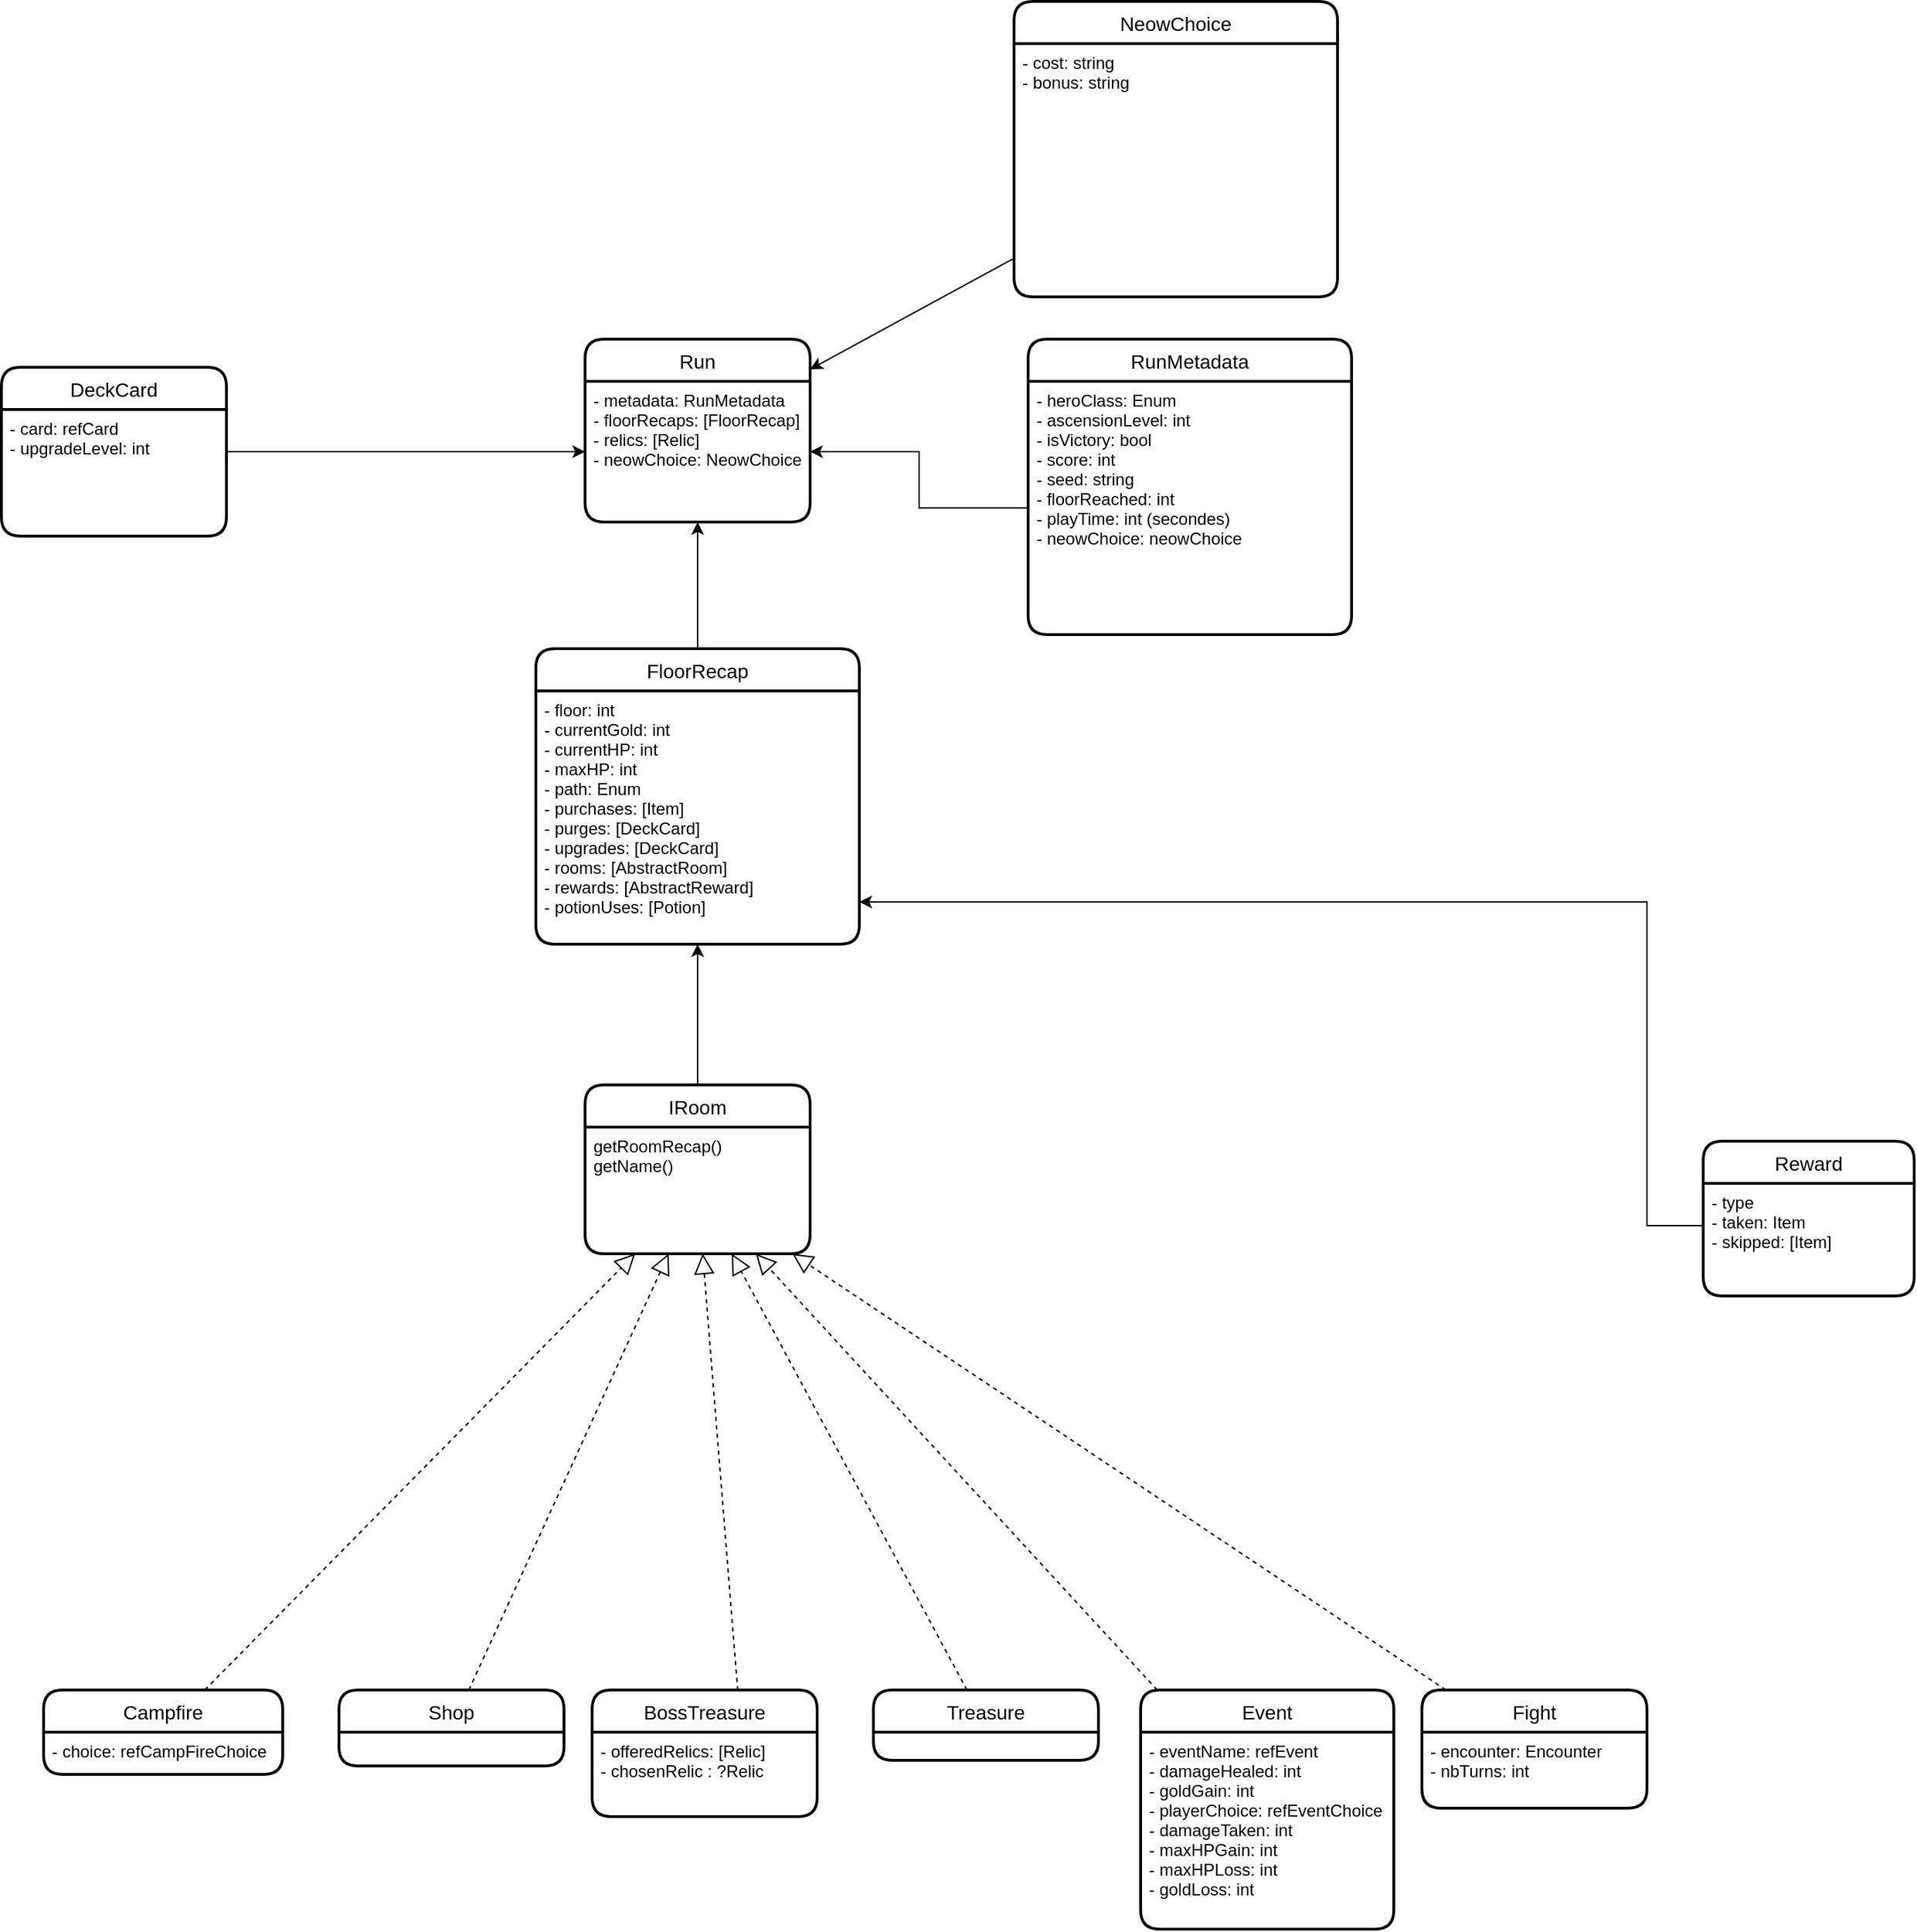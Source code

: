 <mxfile version="20.8.10" type="device" pages="3"><diagram id="__bjtMobuQ8AHCKMtktA" name="entities"><mxGraphModel grid="1" page="1" gridSize="10" guides="1" tooltips="1" connect="1" arrows="1" fold="1" pageScale="1" pageWidth="850" pageHeight="1100" math="0" shadow="0"><root><mxCell id="0"/><mxCell id="1" parent="0"/><mxCell id="xttFW7SoUimQ9JEL-Un5-18" value="Run" style="swimlane;childLayout=stackLayout;horizontal=1;startSize=30;horizontalStack=0;rounded=1;fontSize=14;fontStyle=0;strokeWidth=2;resizeParent=0;resizeLast=1;shadow=0;dashed=0;align=center;" parent="1" vertex="1"><mxGeometry x="505" y="-260" width="160" height="130" as="geometry"/></mxCell><mxCell id="xttFW7SoUimQ9JEL-Un5-19" value="- metadata: RunMetadata&#10;- floorRecaps: [FloorRecap]&#10;- relics: [Relic]&#10;- neowChoice: NeowChoice" style="align=left;strokeColor=none;fillColor=none;spacingLeft=4;fontSize=12;verticalAlign=top;resizable=0;rotatable=0;part=1;" parent="xttFW7SoUimQ9JEL-Un5-18" vertex="1"><mxGeometry y="30" width="160" height="100" as="geometry"/></mxCell><mxCell id="kKe2tscRux23aEhaXwMP-4" style="edgeStyle=orthogonalEdgeStyle;rounded=0;orthogonalLoop=1;jettySize=auto;html=1;" parent="1" source="HCP4y4RJg5TcRMAci0TC-3" target="kKe2tscRux23aEhaXwMP-2" edge="1"><mxGeometry relative="1" as="geometry"><mxPoint x="585" y="290" as="sourcePoint"/></mxGeometry></mxCell><mxCell id="xttFW7SoUimQ9JEL-Un5-28" value="Fight" style="swimlane;childLayout=stackLayout;horizontal=1;startSize=30;horizontalStack=0;rounded=1;fontSize=14;fontStyle=0;strokeWidth=2;resizeParent=0;resizeLast=1;shadow=0;dashed=0;align=center;" parent="1" vertex="1"><mxGeometry x="1100" y="700" width="160" height="84" as="geometry"/></mxCell><mxCell id="xttFW7SoUimQ9JEL-Un5-29" value="- encounter: Encounter&#10;- nbTurns: int" style="align=left;strokeColor=none;fillColor=none;spacingLeft=4;fontSize=12;verticalAlign=top;resizable=0;rotatable=0;part=1;" parent="xttFW7SoUimQ9JEL-Un5-28" vertex="1"><mxGeometry y="30" width="160" height="54" as="geometry"/></mxCell><mxCell id="KuW1IxUz2nxv2-13lNVI-3" value="BossTreasure" style="swimlane;childLayout=stackLayout;horizontal=1;startSize=30;horizontalStack=0;rounded=1;fontSize=14;fontStyle=0;strokeWidth=2;resizeParent=0;resizeLast=1;shadow=0;dashed=0;align=center;" parent="1" vertex="1"><mxGeometry x="510" y="700" width="160" height="90" as="geometry"/></mxCell><mxCell id="KuW1IxUz2nxv2-13lNVI-4" value="- offeredRelics: [Relic]&#10;- chosenRelic : ?Relic" style="align=left;strokeColor=none;fillColor=none;spacingLeft=4;fontSize=12;verticalAlign=top;resizable=0;rotatable=0;part=1;" parent="KuW1IxUz2nxv2-13lNVI-3" vertex="1"><mxGeometry y="30" width="160" height="60" as="geometry"/></mxCell><mxCell id="p4-s3XXNlzBC_nkne51O-3" value="Shop" style="swimlane;childLayout=stackLayout;horizontal=1;startSize=30;horizontalStack=0;rounded=1;fontSize=14;fontStyle=0;strokeWidth=2;resizeParent=0;resizeLast=1;shadow=0;dashed=0;align=center;" parent="1" vertex="1"><mxGeometry x="330" y="700" width="160" height="54" as="geometry"/></mxCell><mxCell id="p4-s3XXNlzBC_nkne51O-8" value="Treasure" style="swimlane;childLayout=stackLayout;horizontal=1;startSize=30;horizontalStack=0;rounded=1;fontSize=14;fontStyle=0;strokeWidth=2;resizeParent=0;resizeLast=1;shadow=0;dashed=0;align=center;" parent="1" vertex="1"><mxGeometry x="710" y="700" width="160" height="50" as="geometry"/></mxCell><mxCell id="p4-s3XXNlzBC_nkne51O-11" value="Event" style="swimlane;childLayout=stackLayout;horizontal=1;startSize=30;horizontalStack=0;rounded=1;fontSize=14;fontStyle=0;strokeWidth=2;resizeParent=0;resizeLast=1;shadow=0;dashed=0;align=center;" parent="1" vertex="1"><mxGeometry x="900" y="700" width="180" height="170" as="geometry"/></mxCell><mxCell id="p4-s3XXNlzBC_nkne51O-12" value="- eventName: refEvent&#10;- damageHealed: int&#10;- goldGain: int&#10;- playerChoice: refEventChoice&#10;- damageTaken: int&#10;- maxHPGain: int&#10;- maxHPLoss: int&#10;- goldLoss: int" style="align=left;strokeColor=none;fillColor=none;spacingLeft=4;fontSize=12;verticalAlign=top;resizable=0;rotatable=0;part=1;" parent="p4-s3XXNlzBC_nkne51O-11" vertex="1"><mxGeometry y="30" width="180" height="140" as="geometry"/></mxCell><mxCell id="p4-s3XXNlzBC_nkne51O-15" style="edgeStyle=orthogonalEdgeStyle;rounded=0;orthogonalLoop=1;jettySize=auto;html=1;" parent="1" target="kKe2tscRux23aEhaXwMP-2" edge="1"><mxGeometry relative="1" as="geometry"><Array as="points"><mxPoint x="1260" y="370"/><mxPoint x="1260" y="140"/></Array><mxPoint x="1300" y="370" as="sourcePoint"/></mxGeometry></mxCell><mxCell id="Ylfm8XxSoLaUDDj4i5cH-5" style="edgeStyle=orthogonalEdgeStyle;rounded=0;orthogonalLoop=1;jettySize=auto;html=1;entryX=0;entryY=0.5;entryDx=0;entryDy=0;" parent="1" source="Ylfm8XxSoLaUDDj4i5cH-3" target="xttFW7SoUimQ9JEL-Un5-19" edge="1"><mxGeometry relative="1" as="geometry"/></mxCell><mxCell id="Ylfm8XxSoLaUDDj4i5cH-3" value="DeckCard" style="swimlane;childLayout=stackLayout;horizontal=1;startSize=30;horizontalStack=0;rounded=1;fontSize=14;fontStyle=0;strokeWidth=2;resizeParent=0;resizeLast=1;shadow=0;dashed=0;align=center;" parent="1" vertex="1"><mxGeometry x="90" y="-240" width="160" height="120" as="geometry"/></mxCell><mxCell id="Ylfm8XxSoLaUDDj4i5cH-4" value="- card: refCard&#10;- upgradeLevel: int" style="align=left;strokeColor=none;fillColor=none;spacingLeft=4;fontSize=12;verticalAlign=top;resizable=0;rotatable=0;part=1;" parent="Ylfm8XxSoLaUDDj4i5cH-3" vertex="1"><mxGeometry y="30" width="160" height="90" as="geometry"/></mxCell><mxCell id="5c_Pihc_yApweVrvU1Uz-2" value="Campfire" style="swimlane;childLayout=stackLayout;horizontal=1;startSize=30;horizontalStack=0;rounded=1;fontSize=14;fontStyle=0;strokeWidth=2;resizeParent=0;resizeLast=1;shadow=0;dashed=0;align=center;" parent="1" vertex="1"><mxGeometry x="120" y="700" width="170" height="60" as="geometry"/></mxCell><mxCell id="5c_Pihc_yApweVrvU1Uz-3" value="- choice: refCampFireChoice" style="align=left;strokeColor=none;fillColor=none;spacingLeft=4;fontSize=12;verticalAlign=top;resizable=0;rotatable=0;part=1;" parent="5c_Pihc_yApweVrvU1Uz-2" vertex="1"><mxGeometry y="30" width="170" height="30" as="geometry"/></mxCell><mxCell id="kKe2tscRux23aEhaXwMP-3" style="edgeStyle=orthogonalEdgeStyle;rounded=0;orthogonalLoop=1;jettySize=auto;html=1;exitX=0.5;exitY=0;exitDx=0;exitDy=0;" parent="1" source="kKe2tscRux23aEhaXwMP-1" target="xttFW7SoUimQ9JEL-Un5-18" edge="1"><mxGeometry relative="1" as="geometry"/></mxCell><mxCell id="kKe2tscRux23aEhaXwMP-1" value="FloorRecap" style="swimlane;childLayout=stackLayout;horizontal=1;startSize=30;horizontalStack=0;rounded=1;fontSize=14;fontStyle=0;strokeWidth=2;resizeParent=0;resizeLast=1;shadow=0;dashed=0;align=center;" parent="1" vertex="1"><mxGeometry x="470" y="-40" width="230" height="210" as="geometry"/></mxCell><mxCell id="kKe2tscRux23aEhaXwMP-2" value="- floor: int&#10;- currentGold: int&#10;- currentHP: int&#10;- maxHP: int&#10;- path: Enum&#10;- purchases: [Item]&#10;- purges: [DeckCard]&#10;- upgrades: [DeckCard]&#10;- rooms: [AbstractRoom]&#10;- rewards: [AbstractReward]&#10;- potionUses: [Potion]" style="align=left;strokeColor=none;fillColor=none;spacingLeft=4;fontSize=12;verticalAlign=top;resizable=0;rotatable=0;part=1;" parent="kKe2tscRux23aEhaXwMP-1" vertex="1"><mxGeometry y="30" width="230" height="180" as="geometry"/></mxCell><mxCell id="7b0A8TiL0tzYv6noufIh-1" value="RunMetadata" style="swimlane;childLayout=stackLayout;horizontal=1;startSize=30;horizontalStack=0;rounded=1;fontSize=14;fontStyle=0;strokeWidth=2;resizeParent=0;resizeLast=1;shadow=0;dashed=0;align=center;" parent="1" vertex="1"><mxGeometry x="820" y="-260" width="230" height="210" as="geometry"/></mxCell><mxCell id="7b0A8TiL0tzYv6noufIh-2" value="- heroClass: Enum&#10;- ascensionLevel: int&#10;- isVictory: bool&#10;- score: int&#10;- seed: string&#10;- floorReached: int&#10;- playTime: int (secondes)&#10;- neowChoice: neowChoice" style="align=left;strokeColor=none;fillColor=none;spacingLeft=4;fontSize=12;verticalAlign=top;resizable=0;rotatable=0;part=1;" parent="7b0A8TiL0tzYv6noufIh-1" vertex="1"><mxGeometry y="30" width="230" height="180" as="geometry"/></mxCell><mxCell id="7b0A8TiL0tzYv6noufIh-3" style="edgeStyle=orthogonalEdgeStyle;rounded=0;orthogonalLoop=1;jettySize=auto;html=1;exitX=0;exitY=0.5;exitDx=0;exitDy=0;" parent="1" source="7b0A8TiL0tzYv6noufIh-2" target="xttFW7SoUimQ9JEL-Un5-19" edge="1"><mxGeometry relative="1" as="geometry"/></mxCell><mxCell id="_qoiexSCk1TqXEXSjQTU-2" value="NeowChoice" style="swimlane;childLayout=stackLayout;horizontal=1;startSize=30;horizontalStack=0;rounded=1;fontSize=14;fontStyle=0;strokeWidth=2;resizeParent=0;resizeLast=1;shadow=0;dashed=0;align=center;" parent="1" vertex="1"><mxGeometry x="810" y="-500" width="230" height="210" as="geometry"/></mxCell><mxCell id="_qoiexSCk1TqXEXSjQTU-3" value="- cost: string&#10;- bonus: string" style="align=left;strokeColor=none;fillColor=none;spacingLeft=4;fontSize=12;verticalAlign=top;resizable=0;rotatable=0;part=1;" parent="_qoiexSCk1TqXEXSjQTU-2" vertex="1"><mxGeometry y="30" width="230" height="180" as="geometry"/></mxCell><mxCell id="HCP4y4RJg5TcRMAci0TC-3" value="IRoom" style="swimlane;childLayout=stackLayout;horizontal=1;startSize=30;horizontalStack=0;rounded=1;fontSize=14;fontStyle=0;strokeWidth=2;resizeParent=0;resizeLast=1;shadow=0;dashed=0;align=center;" parent="1" vertex="1"><mxGeometry x="505" y="270" width="160" height="120" as="geometry"/></mxCell><mxCell id="HCP4y4RJg5TcRMAci0TC-4" value="getRoomRecap()&#10;getName()" style="align=left;strokeColor=none;fillColor=none;spacingLeft=4;fontSize=12;verticalAlign=top;resizable=0;rotatable=0;part=1;" parent="HCP4y4RJg5TcRMAci0TC-3" vertex="1"><mxGeometry y="30" width="160" height="90" as="geometry"/></mxCell><mxCell id="HCP4y4RJg5TcRMAci0TC-6" value="" style="endArrow=block;dashed=1;endFill=0;endSize=12;html=1;rounded=0;" parent="1" source="5c_Pihc_yApweVrvU1Uz-2" target="HCP4y4RJg5TcRMAci0TC-4" edge="1"><mxGeometry width="160" relative="1" as="geometry"><mxPoint x="560" y="380" as="sourcePoint"/><mxPoint x="720" y="380" as="targetPoint"/></mxGeometry></mxCell><mxCell id="HCP4y4RJg5TcRMAci0TC-7" value="" style="endArrow=block;dashed=1;endFill=0;endSize=12;html=1;rounded=0;" parent="1" source="p4-s3XXNlzBC_nkne51O-3" target="HCP4y4RJg5TcRMAci0TC-4" edge="1"><mxGeometry width="160" relative="1" as="geometry"><mxPoint x="-42.595" y="710" as="sourcePoint"/><mxPoint x="516.392" y="390" as="targetPoint"/></mxGeometry></mxCell><mxCell id="HCP4y4RJg5TcRMAci0TC-8" value="" style="endArrow=block;dashed=1;endFill=0;endSize=12;html=1;rounded=0;exitX=0.647;exitY=0.003;exitDx=0;exitDy=0;exitPerimeter=0;" parent="1" source="KuW1IxUz2nxv2-13lNVI-3" target="HCP4y4RJg5TcRMAci0TC-4" edge="1"><mxGeometry width="160" relative="1" as="geometry"><mxPoint x="171.662" y="706.0" as="sourcePoint"/><mxPoint x="542.229" y="390" as="targetPoint"/></mxGeometry></mxCell><mxCell id="HCP4y4RJg5TcRMAci0TC-9" value="" style="endArrow=block;dashed=1;endFill=0;endSize=12;html=1;rounded=0;" parent="1" source="p4-s3XXNlzBC_nkne51O-8" target="HCP4y4RJg5TcRMAci0TC-4" edge="1"><mxGeometry width="160" relative="1" as="geometry"><mxPoint x="503.52" y="706.27" as="sourcePoint"/><mxPoint x="583.605" y="390" as="targetPoint"/></mxGeometry></mxCell><mxCell id="HCP4y4RJg5TcRMAci0TC-10" value="" style="endArrow=block;dashed=1;endFill=0;endSize=12;html=1;rounded=0;" parent="1" source="p4-s3XXNlzBC_nkne51O-11" target="HCP4y4RJg5TcRMAci0TC-4" edge="1"><mxGeometry width="160" relative="1" as="geometry"><mxPoint x="786.859" y="710" as="sourcePoint"/><mxPoint x="618.654" y="390" as="targetPoint"/></mxGeometry></mxCell><mxCell id="HCP4y4RJg5TcRMAci0TC-11" value="" style="endArrow=block;dashed=1;endFill=0;endSize=12;html=1;rounded=0;" parent="1" source="xttFW7SoUimQ9JEL-Un5-28" target="HCP4y4RJg5TcRMAci0TC-4" edge="1"><mxGeometry width="160" relative="1" as="geometry"><mxPoint x="972.167" y="710" as="sourcePoint"/><mxPoint x="641.5" y="390" as="targetPoint"/></mxGeometry></mxCell><mxCell id="2" value="Reward" style="swimlane;childLayout=stackLayout;horizontal=1;startSize=30;horizontalStack=0;rounded=1;fontSize=14;fontStyle=0;strokeWidth=2;resizeParent=0;resizeLast=1;shadow=0;dashed=0;align=center;" vertex="1" parent="1"><mxGeometry x="1300" y="310" width="150" height="110" as="geometry"/></mxCell><mxCell id="3" value="- type&#10;- taken: Item&#10;- skipped: [Item]" style="align=left;strokeColor=none;fillColor=none;spacingLeft=4;fontSize=12;verticalAlign=top;resizable=0;rotatable=0;part=1;" vertex="1" parent="2"><mxGeometry y="30" width="150" height="80" as="geometry"/></mxCell><mxCell id="4" style="edgeStyle=none;html=1;" edge="1" parent="1" source="_qoiexSCk1TqXEXSjQTU-3" target="xttFW7SoUimQ9JEL-Un5-18"><mxGeometry relative="1" as="geometry"/></mxCell></root></mxGraphModel></diagram><diagram id="QLfHClA8jTwEr3TQm0oh" name="referentiels"><mxGraphModel dx="1360" dy="1943" grid="1" gridSize="10" guides="1" tooltips="1" connect="1" arrows="1" fold="1" page="1" pageScale="1" pageWidth="850" pageHeight="1100" math="0" shadow="0"><root><mxCell id="0"/><mxCell id="1" parent="0"/><mxCell id="jTBQ9KQ7SUlOizYW02W--1" value="RefEvent" style="swimlane;fontStyle=1;align=center;verticalAlign=top;childLayout=stackLayout;horizontal=1;startSize=26;horizontalStack=0;resizeParent=1;resizeParentMax=0;resizeLast=0;collapsible=1;marginBottom=0;" parent="1" vertex="1"><mxGeometry x="140" y="230" width="160" height="86" as="geometry"/></mxCell><mxCell id="jTBQ9KQ7SUlOizYW02W--20" value="+ code : string" style="text;strokeColor=none;fillColor=none;align=left;verticalAlign=top;spacingLeft=4;spacingRight=4;overflow=hidden;rotatable=0;points=[[0,0.5],[1,0.5]];portConstraint=eastwest;" parent="jTBQ9KQ7SUlOizYW02W--1" vertex="1"><mxGeometry y="26" width="160" height="26" as="geometry"/></mxCell><mxCell id="jTBQ9KQ7SUlOizYW02W--21" value="+ label : string" style="text;strokeColor=none;fillColor=none;align=left;verticalAlign=top;spacingLeft=4;spacingRight=4;overflow=hidden;rotatable=0;points=[[0,0.5],[1,0.5]];portConstraint=eastwest;" parent="jTBQ9KQ7SUlOizYW02W--1" vertex="1"><mxGeometry y="52" width="160" height="26" as="geometry"/></mxCell><mxCell id="jTBQ9KQ7SUlOizYW02W--3" value="" style="line;strokeWidth=1;fillColor=none;align=left;verticalAlign=middle;spacingTop=-1;spacingLeft=3;spacingRight=3;rotatable=0;labelPosition=right;points=[];portConstraint=eastwest;strokeColor=inherit;" parent="jTBQ9KQ7SUlOizYW02W--1" vertex="1"><mxGeometry y="78" width="160" height="8" as="geometry"/></mxCell><mxCell id="jTBQ9KQ7SUlOizYW02W--28" style="edgeStyle=orthogonalEdgeStyle;rounded=0;orthogonalLoop=1;jettySize=auto;html=1;exitX=0.5;exitY=0;exitDx=0;exitDy=0;" parent="1" source="jTBQ9KQ7SUlOizYW02W--22" target="jTBQ9KQ7SUlOizYW02W--1" edge="1"><mxGeometry relative="1" as="geometry"/></mxCell><mxCell id="jTBQ9KQ7SUlOizYW02W--22" value="RefEventChoice" style="swimlane;fontStyle=1;align=center;verticalAlign=top;childLayout=stackLayout;horizontal=1;startSize=26;horizontalStack=0;resizeParent=1;resizeParentMax=0;resizeLast=0;collapsible=1;marginBottom=0;" parent="1" vertex="1"><mxGeometry x="140" y="450" width="160" height="112" as="geometry"/></mxCell><mxCell id="jTBQ9KQ7SUlOizYW02W--27" value="+ event : Event" style="text;strokeColor=none;fillColor=none;align=left;verticalAlign=top;spacingLeft=4;spacingRight=4;overflow=hidden;rotatable=0;points=[[0,0.5],[1,0.5]];portConstraint=eastwest;" parent="jTBQ9KQ7SUlOizYW02W--22" vertex="1"><mxGeometry y="26" width="160" height="26" as="geometry"/></mxCell><mxCell id="jTBQ9KQ7SUlOizYW02W--23" value="+ code : string" style="text;strokeColor=none;fillColor=none;align=left;verticalAlign=top;spacingLeft=4;spacingRight=4;overflow=hidden;rotatable=0;points=[[0,0.5],[1,0.5]];portConstraint=eastwest;" parent="jTBQ9KQ7SUlOizYW02W--22" vertex="1"><mxGeometry y="52" width="160" height="26" as="geometry"/></mxCell><mxCell id="jTBQ9KQ7SUlOizYW02W--24" value="+ label : string" style="text;strokeColor=none;fillColor=none;align=left;verticalAlign=top;spacingLeft=4;spacingRight=4;overflow=hidden;rotatable=0;points=[[0,0.5],[1,0.5]];portConstraint=eastwest;" parent="jTBQ9KQ7SUlOizYW02W--22" vertex="1"><mxGeometry y="78" width="160" height="26" as="geometry"/></mxCell><mxCell id="jTBQ9KQ7SUlOizYW02W--25" value="" style="line;strokeWidth=1;fillColor=none;align=left;verticalAlign=middle;spacingTop=-1;spacingLeft=3;spacingRight=3;rotatable=0;labelPosition=right;points=[];portConstraint=eastwest;strokeColor=inherit;" parent="jTBQ9KQ7SUlOizYW02W--22" vertex="1"><mxGeometry y="104" width="160" height="8" as="geometry"/></mxCell><mxCell id="2v5MdumniI1WgPi8ZOXu-6" style="edgeStyle=orthogonalEdgeStyle;rounded=0;orthogonalLoop=1;jettySize=auto;html=1;" parent="1" source="jTBQ9KQ7SUlOizYW02W--29" target="2v5MdumniI1WgPi8ZOXu-1" edge="1"><mxGeometry relative="1" as="geometry"/></mxCell><mxCell id="jTBQ9KQ7SUlOizYW02W--29" value="RefMonster" style="swimlane;fontStyle=1;align=center;verticalAlign=top;childLayout=stackLayout;horizontal=1;startSize=26;horizontalStack=0;resizeParent=1;resizeParentMax=0;resizeLast=0;collapsible=1;marginBottom=0;" parent="1" vertex="1"><mxGeometry x="630" y="420" width="160" height="86" as="geometry"/></mxCell><mxCell id="jTBQ9KQ7SUlOizYW02W--30" value="+ code : string" style="text;strokeColor=none;fillColor=none;align=left;verticalAlign=top;spacingLeft=4;spacingRight=4;overflow=hidden;rotatable=0;points=[[0,0.5],[1,0.5]];portConstraint=eastwest;" parent="jTBQ9KQ7SUlOizYW02W--29" vertex="1"><mxGeometry y="26" width="160" height="26" as="geometry"/></mxCell><mxCell id="jTBQ9KQ7SUlOizYW02W--31" value="+ label : string" style="text;strokeColor=none;fillColor=none;align=left;verticalAlign=top;spacingLeft=4;spacingRight=4;overflow=hidden;rotatable=0;points=[[0,0.5],[1,0.5]];portConstraint=eastwest;" parent="jTBQ9KQ7SUlOizYW02W--29" vertex="1"><mxGeometry y="52" width="160" height="26" as="geometry"/></mxCell><mxCell id="jTBQ9KQ7SUlOizYW02W--35" value="" style="line;strokeWidth=1;fillColor=none;align=left;verticalAlign=middle;spacingTop=-1;spacingLeft=3;spacingRight=3;rotatable=0;labelPosition=right;points=[];portConstraint=eastwest;strokeColor=inherit;" parent="jTBQ9KQ7SUlOizYW02W--29" vertex="1"><mxGeometry y="78" width="160" height="8" as="geometry"/></mxCell><mxCell id="2v5MdumniI1WgPi8ZOXu-1" value="RefEncounter" style="swimlane;fontStyle=1;align=center;verticalAlign=top;childLayout=stackLayout;horizontal=1;startSize=26;horizontalStack=0;resizeParent=1;resizeParentMax=0;resizeLast=0;collapsible=1;marginBottom=0;" parent="1" vertex="1"><mxGeometry x="630" y="217" width="160" height="138" as="geometry"/></mxCell><mxCell id="2v5MdumniI1WgPi8ZOXu-2" value="+ code : string" style="text;strokeColor=none;fillColor=none;align=left;verticalAlign=top;spacingLeft=4;spacingRight=4;overflow=hidden;rotatable=0;points=[[0,0.5],[1,0.5]];portConstraint=eastwest;" parent="2v5MdumniI1WgPi8ZOXu-1" vertex="1"><mxGeometry y="26" width="160" height="26" as="geometry"/></mxCell><mxCell id="2v5MdumniI1WgPi8ZOXu-3" value="+ label : string" style="text;strokeColor=none;fillColor=none;align=left;verticalAlign=top;spacingLeft=4;spacingRight=4;overflow=hidden;rotatable=0;points=[[0,0.5],[1,0.5]];portConstraint=eastwest;" parent="2v5MdumniI1WgPi8ZOXu-1" vertex="1"><mxGeometry y="52" width="160" height="26" as="geometry"/></mxCell><mxCell id="-eqUlo6NhmUrdjCwzxNM-2" value="+ type : string (normal/elite/boss)" style="text;strokeColor=none;fillColor=none;align=left;verticalAlign=top;spacingLeft=4;spacingRight=4;overflow=hidden;rotatable=0;points=[[0,0.5],[1,0.5]];portConstraint=eastwest;" parent="2v5MdumniI1WgPi8ZOXu-1" vertex="1"><mxGeometry y="78" width="160" height="26" as="geometry"/></mxCell><mxCell id="2v5MdumniI1WgPi8ZOXu-4" value="+ monsters : [monster]" style="text;strokeColor=none;fillColor=none;align=left;verticalAlign=top;spacingLeft=4;spacingRight=4;overflow=hidden;rotatable=0;points=[[0,0.5],[1,0.5]];portConstraint=eastwest;" parent="2v5MdumniI1WgPi8ZOXu-1" vertex="1"><mxGeometry y="104" width="160" height="26" as="geometry"/></mxCell><mxCell id="2v5MdumniI1WgPi8ZOXu-5" value="" style="line;strokeWidth=1;fillColor=none;align=left;verticalAlign=middle;spacingTop=-1;spacingLeft=3;spacingRight=3;rotatable=0;labelPosition=right;points=[];portConstraint=eastwest;strokeColor=inherit;" parent="2v5MdumniI1WgPi8ZOXu-1" vertex="1"><mxGeometry y="130" width="160" height="8" as="geometry"/></mxCell><mxCell id="SBcxOo6MJHOFQoUvKMkm-1" value="RefItem" style="swimlane;childLayout=stackLayout;horizontal=1;startSize=30;horizontalStack=0;rounded=1;fontSize=14;fontStyle=0;strokeWidth=2;resizeParent=0;resizeLast=1;shadow=0;dashed=0;align=center;" parent="1" vertex="1"><mxGeometry x="425" y="-210" width="160" height="130" as="geometry"/></mxCell><mxCell id="SBcxOo6MJHOFQoUvKMkm-2" value="- code: string&#10;- label: string&#10;- rarity: Enum&#10;- desciption: string&#10;- color: Enum" style="align=left;strokeColor=none;fillColor=none;spacingLeft=4;fontSize=12;verticalAlign=top;resizable=0;rotatable=0;part=1;" parent="SBcxOo6MJHOFQoUvKMkm-1" vertex="1"><mxGeometry y="30" width="160" height="100" as="geometry"/></mxCell><mxCell id="SBcxOo6MJHOFQoUvKMkm-3" value="Potion" style="swimlane;childLayout=stackLayout;horizontal=1;startSize=30;horizontalStack=0;rounded=1;fontSize=14;fontStyle=0;strokeWidth=2;resizeParent=0;resizeLast=1;shadow=0;dashed=0;align=center;" parent="1" vertex="1"><mxGeometry x="170" y="-10" width="160" height="60" as="geometry"/></mxCell><mxCell id="SBcxOo6MJHOFQoUvKMkm-6" value="Relic" style="swimlane;childLayout=stackLayout;horizontal=1;startSize=30;horizontalStack=0;rounded=1;fontSize=14;fontStyle=0;strokeWidth=2;resizeParent=0;resizeLast=1;shadow=0;dashed=0;align=center;" parent="1" vertex="1"><mxGeometry x="380" y="-10" width="160" height="60" as="geometry"/></mxCell><mxCell id="SBcxOo6MJHOFQoUvKMkm-9" value="Card" style="swimlane;childLayout=stackLayout;horizontal=1;startSize=30;horizontalStack=0;rounded=1;fontSize=14;fontStyle=0;strokeWidth=2;resizeParent=0;resizeLast=1;shadow=0;dashed=0;align=center;" parent="1" vertex="1"><mxGeometry x="600" y="-10" width="160" height="70" as="geometry"/></mxCell><mxCell id="SBcxOo6MJHOFQoUvKMkm-10" value="- type: EnumCardType" style="align=left;strokeColor=none;fillColor=none;spacingLeft=4;fontSize=12;verticalAlign=top;resizable=0;rotatable=0;part=1;" parent="SBcxOo6MJHOFQoUvKMkm-9" vertex="1"><mxGeometry y="30" width="160" height="40" as="geometry"/></mxCell></root></mxGraphModel></diagram><diagram id="kQZd03pnwcFl7Ojog5Sj" name="Business"><mxGraphModel dx="1360" dy="843" grid="1" gridSize="10" guides="1" tooltips="1" connect="1" arrows="1" fold="1" page="1" pageScale="1" pageWidth="850" pageHeight="1100" math="0" shadow="0"><root><mxCell id="0"/><mxCell id="1" parent="0"/><mxCell id="R901qItjcQY2HIjXvopk-5" value="&lt;p style=&quot;margin:0px;margin-top:4px;text-align:center;&quot;&gt;&lt;b&gt;Parser&lt;/b&gt;&lt;/p&gt;&lt;hr size=&quot;1&quot;&gt;&lt;p style=&quot;margin:0px;margin-left:4px;&quot;&gt;+ filePath: string&lt;/p&gt;&lt;p style=&quot;margin:0px;margin-left:4px;&quot;&gt;+ jsonSave: json&lt;/p&gt;&lt;hr size=&quot;1&quot;&gt;&lt;p style=&quot;margin:0px;margin-left:4px;&quot;&gt;+ loadJson(): json&lt;/p&gt;&lt;p style=&quot;margin:0px;margin-left:4px;&quot;&gt;+ createRun(): Run&lt;/p&gt;&lt;p style=&quot;margin:0px;margin-left:4px;&quot;&gt;&lt;span style=&quot;white-space: pre;&quot;&gt;&#9;&lt;/span&gt;- loadMetadata()&lt;br&gt;&lt;/p&gt;&lt;p style=&quot;margin:0px;margin-left:4px;&quot;&gt;&lt;span style=&quot;white-space: pre;&quot;&gt;&#9;&lt;/span&gt;- initFloorRecaps()&lt;br&gt;&lt;/p&gt;&lt;p style=&quot;margin:0px;margin-left:4px;&quot;&gt;&lt;span style=&quot;white-space: pre;&quot;&gt;&#9;&lt;/span&gt;- parseJson()&lt;br&gt;&lt;/p&gt;" style="verticalAlign=top;align=left;overflow=fill;fontSize=12;fontFamily=Helvetica;html=1;" parent="1" vertex="1"><mxGeometry x="20" y="230" width="160" height="160" as="geometry"/></mxCell><mxCell id="f9S3SyFIxL1TOMOzIbBe-1" value="&lt;p style=&quot;margin:0px;margin-top:4px;text-align:center;&quot;&gt;&lt;b&gt;RunApi&lt;/b&gt;&lt;/p&gt;&lt;hr size=&quot;1&quot;&gt;&lt;p style=&quot;margin:0px;margin-left:4px;&quot;&gt;+ filePath: string&lt;/p&gt;&lt;p style=&quot;margin:0px;margin-left:4px;&quot;&gt;+ jsonSave: json&lt;/p&gt;&lt;hr size=&quot;1&quot;&gt;&lt;p style=&quot;margin:0px;margin-left:4px;&quot;&gt;+ loadJson(): json&lt;/p&gt;&lt;p style=&quot;margin:0px;margin-left:4px;&quot;&gt;+ getRecapByFloor(int): FloorRecap&lt;/p&gt;&lt;p style=&quot;margin:0px;margin-left:4px;&quot;&gt;+ getRelicList(): [Relic]&lt;/p&gt;&lt;p style=&quot;margin:0px;margin-left:4px;&quot;&gt;+ getDeck(): [DeckCard]&lt;/p&gt;&lt;p style=&quot;margin:0px;margin-left:4px;&quot;&gt;+ getRunMetaData: [RunMetada]&lt;/p&gt;" style="verticalAlign=top;align=left;overflow=fill;fontSize=12;fontFamily=Helvetica;html=1;" parent="1" vertex="1"><mxGeometry x="380" y="240" width="220" height="160" as="geometry"/></mxCell></root></mxGraphModel></diagram></mxfile>